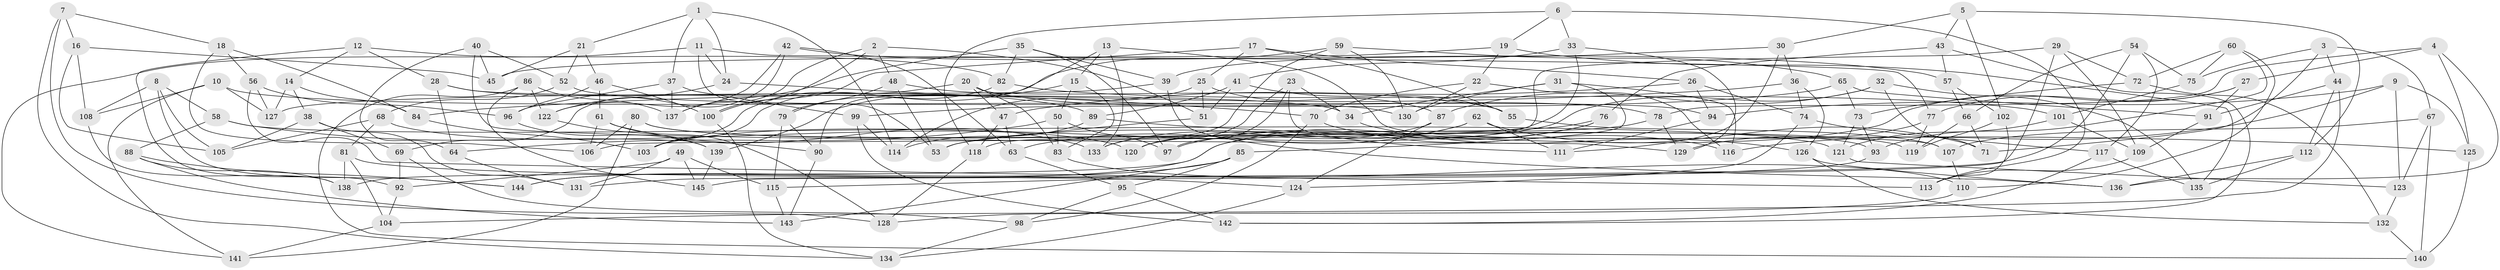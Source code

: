 // coarse degree distribution, {6: 0.5604395604395604, 4: 0.3956043956043956, 3: 0.01098901098901099, 5: 0.03296703296703297}
// Generated by graph-tools (version 1.1) at 2025/42/03/06/25 10:42:19]
// undirected, 145 vertices, 290 edges
graph export_dot {
graph [start="1"]
  node [color=gray90,style=filled];
  1;
  2;
  3;
  4;
  5;
  6;
  7;
  8;
  9;
  10;
  11;
  12;
  13;
  14;
  15;
  16;
  17;
  18;
  19;
  20;
  21;
  22;
  23;
  24;
  25;
  26;
  27;
  28;
  29;
  30;
  31;
  32;
  33;
  34;
  35;
  36;
  37;
  38;
  39;
  40;
  41;
  42;
  43;
  44;
  45;
  46;
  47;
  48;
  49;
  50;
  51;
  52;
  53;
  54;
  55;
  56;
  57;
  58;
  59;
  60;
  61;
  62;
  63;
  64;
  65;
  66;
  67;
  68;
  69;
  70;
  71;
  72;
  73;
  74;
  75;
  76;
  77;
  78;
  79;
  80;
  81;
  82;
  83;
  84;
  85;
  86;
  87;
  88;
  89;
  90;
  91;
  92;
  93;
  94;
  95;
  96;
  97;
  98;
  99;
  100;
  101;
  102;
  103;
  104;
  105;
  106;
  107;
  108;
  109;
  110;
  111;
  112;
  113;
  114;
  115;
  116;
  117;
  118;
  119;
  120;
  121;
  122;
  123;
  124;
  125;
  126;
  127;
  128;
  129;
  130;
  131;
  132;
  133;
  134;
  135;
  136;
  137;
  138;
  139;
  140;
  141;
  142;
  143;
  144;
  145;
  1 -- 37;
  1 -- 114;
  1 -- 21;
  1 -- 24;
  2 -- 48;
  2 -- 51;
  2 -- 137;
  2 -- 100;
  3 -- 71;
  3 -- 75;
  3 -- 44;
  3 -- 67;
  4 -- 125;
  4 -- 27;
  4 -- 136;
  4 -- 78;
  5 -- 112;
  5 -- 102;
  5 -- 43;
  5 -- 30;
  6 -- 118;
  6 -- 19;
  6 -- 113;
  6 -- 33;
  7 -- 128;
  7 -- 16;
  7 -- 18;
  7 -- 134;
  8 -- 108;
  8 -- 144;
  8 -- 105;
  8 -- 58;
  9 -- 123;
  9 -- 116;
  9 -- 94;
  9 -- 125;
  10 -- 108;
  10 -- 127;
  10 -- 130;
  10 -- 141;
  11 -- 53;
  11 -- 77;
  11 -- 24;
  11 -- 141;
  12 -- 92;
  12 -- 14;
  12 -- 82;
  12 -- 28;
  13 -- 90;
  13 -- 107;
  13 -- 15;
  13 -- 133;
  14 -- 127;
  14 -- 38;
  14 -- 84;
  15 -- 83;
  15 -- 139;
  15 -- 50;
  16 -- 105;
  16 -- 45;
  16 -- 108;
  17 -- 100;
  17 -- 55;
  17 -- 26;
  17 -- 25;
  18 -- 106;
  18 -- 56;
  18 -- 84;
  19 -- 135;
  19 -- 22;
  19 -- 45;
  20 -- 103;
  20 -- 83;
  20 -- 47;
  20 -- 78;
  21 -- 45;
  21 -- 46;
  21 -- 52;
  22 -- 130;
  22 -- 116;
  22 -- 70;
  23 -- 34;
  23 -- 133;
  23 -- 111;
  23 -- 120;
  24 -- 122;
  24 -- 70;
  25 -- 51;
  25 -- 87;
  25 -- 114;
  26 -- 94;
  26 -- 74;
  26 -- 47;
  27 -- 53;
  27 -- 77;
  27 -- 91;
  28 -- 89;
  28 -- 64;
  28 -- 34;
  29 -- 109;
  29 -- 106;
  29 -- 72;
  29 -- 145;
  30 -- 39;
  30 -- 36;
  30 -- 111;
  31 -- 116;
  31 -- 85;
  31 -- 130;
  31 -- 34;
  32 -- 103;
  32 -- 135;
  32 -- 71;
  32 -- 87;
  33 -- 129;
  33 -- 41;
  33 -- 97;
  34 -- 126;
  35 -- 97;
  35 -- 137;
  35 -- 82;
  35 -- 39;
  36 -- 74;
  36 -- 84;
  36 -- 126;
  37 -- 137;
  37 -- 99;
  37 -- 96;
  38 -- 105;
  38 -- 69;
  38 -- 131;
  39 -- 127;
  39 -- 136;
  40 -- 129;
  40 -- 45;
  40 -- 64;
  40 -- 52;
  41 -- 51;
  41 -- 89;
  41 -- 55;
  42 -- 63;
  42 -- 69;
  42 -- 122;
  42 -- 57;
  43 -- 76;
  43 -- 57;
  43 -- 142;
  44 -- 104;
  44 -- 91;
  44 -- 112;
  46 -- 100;
  46 -- 96;
  46 -- 61;
  47 -- 63;
  47 -- 118;
  48 -- 55;
  48 -- 53;
  48 -- 79;
  49 -- 145;
  49 -- 131;
  49 -- 92;
  49 -- 115;
  50 -- 83;
  50 -- 64;
  50 -- 97;
  51 -- 53;
  52 -- 94;
  52 -- 68;
  54 -- 75;
  54 -- 117;
  54 -- 66;
  54 -- 131;
  55 -- 107;
  56 -- 113;
  56 -- 96;
  56 -- 127;
  57 -- 102;
  57 -- 66;
  58 -- 121;
  58 -- 90;
  58 -- 88;
  59 -- 65;
  59 -- 79;
  59 -- 130;
  59 -- 118;
  60 -- 110;
  60 -- 93;
  60 -- 72;
  60 -- 75;
  61 -- 106;
  61 -- 133;
  61 -- 128;
  62 -- 120;
  62 -- 71;
  62 -- 111;
  62 -- 63;
  63 -- 95;
  64 -- 131;
  65 -- 73;
  65 -- 99;
  65 -- 91;
  66 -- 119;
  66 -- 71;
  67 -- 107;
  67 -- 123;
  67 -- 140;
  68 -- 105;
  68 -- 81;
  68 -- 120;
  69 -- 92;
  69 -- 98;
  70 -- 116;
  70 -- 98;
  72 -- 73;
  72 -- 132;
  73 -- 121;
  73 -- 93;
  74 -- 124;
  74 -- 117;
  75 -- 101;
  76 -- 120;
  76 -- 144;
  76 -- 97;
  77 -- 119;
  77 -- 129;
  78 -- 138;
  78 -- 129;
  79 -- 115;
  79 -- 90;
  80 -- 141;
  80 -- 93;
  80 -- 106;
  80 -- 119;
  81 -- 124;
  81 -- 138;
  81 -- 104;
  82 -- 103;
  82 -- 101;
  83 -- 110;
  84 -- 103;
  85 -- 95;
  85 -- 143;
  85 -- 144;
  86 -- 145;
  86 -- 140;
  86 -- 122;
  86 -- 137;
  87 -- 124;
  87 -- 133;
  88 -- 144;
  88 -- 138;
  88 -- 143;
  89 -- 125;
  89 -- 114;
  90 -- 143;
  91 -- 109;
  92 -- 104;
  93 -- 115;
  94 -- 111;
  95 -- 98;
  95 -- 142;
  96 -- 139;
  98 -- 134;
  99 -- 114;
  99 -- 142;
  100 -- 134;
  101 -- 121;
  101 -- 109;
  102 -- 119;
  102 -- 113;
  104 -- 141;
  107 -- 110;
  108 -- 138;
  109 -- 113;
  110 -- 128;
  112 -- 136;
  112 -- 135;
  115 -- 143;
  117 -- 142;
  117 -- 135;
  118 -- 128;
  121 -- 123;
  122 -- 139;
  123 -- 132;
  124 -- 134;
  125 -- 140;
  126 -- 132;
  126 -- 136;
  132 -- 140;
  139 -- 145;
}
